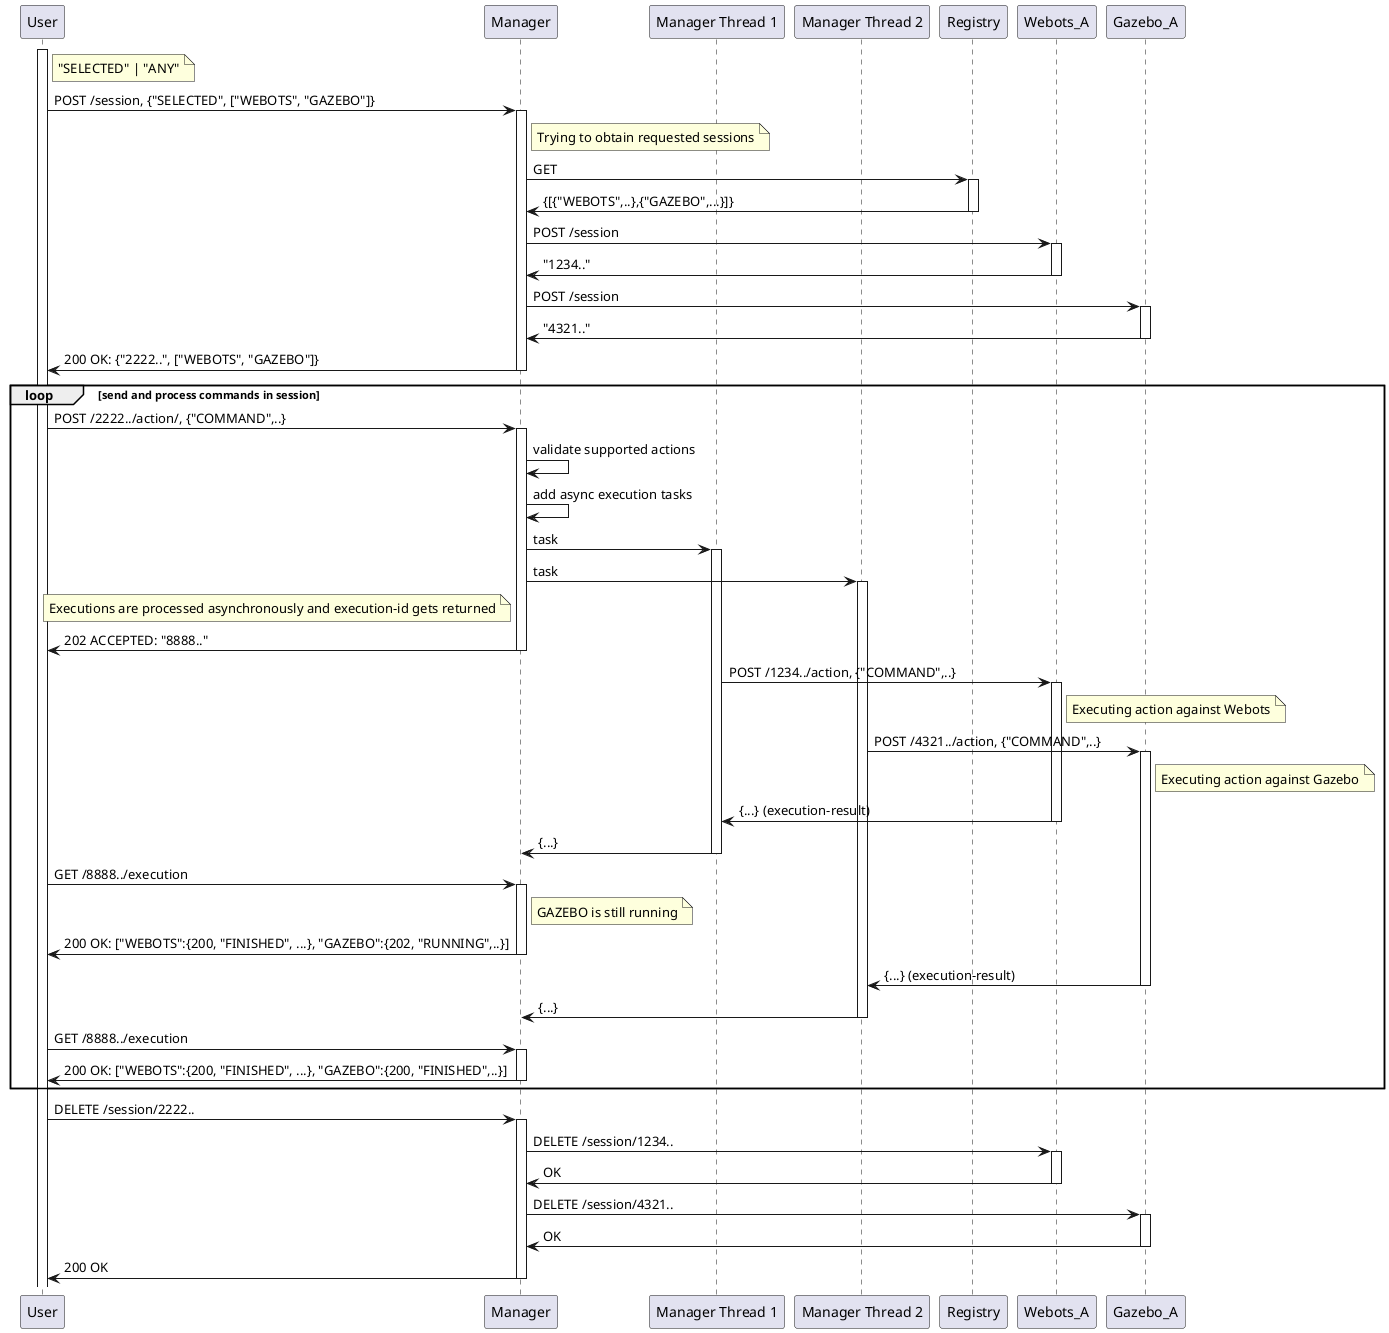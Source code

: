 @startuml
participant "User" as U
participant "Manager" as M
participant "Manager Thread 1" as MT1
participant "Manager Thread 2" as MT2
participant "Registry" as R
participant "Webots_A" as W
participant "Gazebo_A" as G
activate U
note right of U: "SELECTED" | "ANY"
U -> M: POST /session, {"SELECTED", ["WEBOTS", "GAZEBO"]}
activate M
note right of M: Trying to obtain requested sessions
M -> R: GET
activate R
R -> M: {[{"WEBOTS",..},{"GAZEBO",...}]}
deactivate R
M -> W: POST /session
activate W
W -> M: "1234.."
deactivate W
M -> G: POST /session
activate G
G -> M: "4321.."
deactivate G
M -> U: 200 OK: {"2222..", ["WEBOTS", "GAZEBO"]}
deactivate M
loop send and process commands in session
U -> M: POST /2222../action/, {"COMMAND",..}
activate M
M -> M: validate supported actions
M -> M: add async execution tasks
M -> MT1: task
activate MT1
M -> MT2: task
activate MT2
note left of M: Executions are processed asynchronously and execution-id gets returned
M -> U: 202 ACCEPTED: "8888.."
deactivate M
MT1 -> W: POST /1234../action, {"COMMAND",..}
activate W
note right of W: Executing action against Webots
MT2 -> G: POST /4321../action, {"COMMAND",..}
activate G
note right of G: Executing action against Gazebo
W -> MT1: {...} (execution-result)
deactivate W
MT1 -> M: {...}
deactivate MT1
U -> M: GET /8888../execution
activate M
note right of M: GAZEBO is still running
M -> U: 200 OK: ["WEBOTS":{200, "FINISHED", ...}, "GAZEBO":{202, "RUNNING",..}]
deactivate M
G -> MT2: {...} (execution-result)
deactivate G
MT2 -> M: {...}
deactivate MT2
U -> M: GET /8888../execution
activate M
M -> U: 200 OK: ["WEBOTS":{200, "FINISHED", ...}, "GAZEBO":{200, "FINISHED",..}]
deactivate M
end
U -> M: DELETE /session/2222..
activate M
M -> W: DELETE /session/1234..
activate W
W -> M: OK
deactivate W
M -> G: DELETE /session/4321..
activate G
G -> M: OK
deactivate G
M -> U: 200 OK
deactivate M
@enduml
